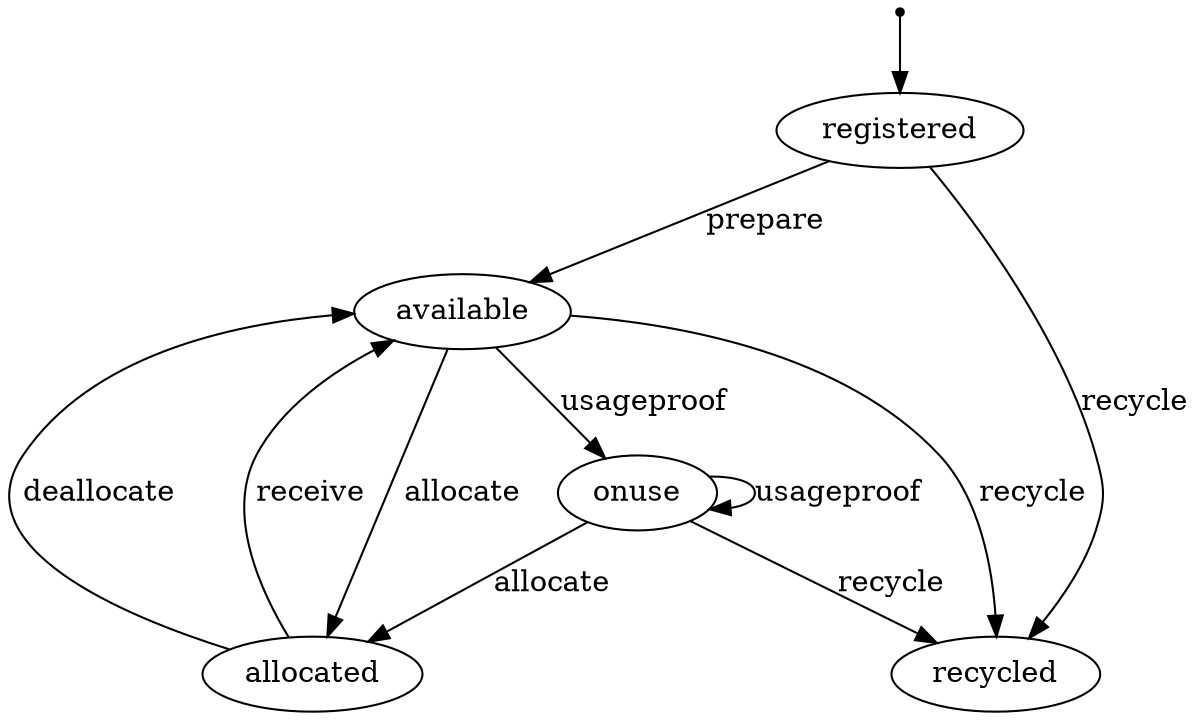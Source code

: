 /* ****************************************************************
    Run the following command to export dot file to PNG image
    (you need to have Graphviz installed in your system)
    $ dot -Tpng device-states.gv -o device-states.png
 ***************************************************************** */

digraph device_states {
    _start [ shape=point ];
    _start -> registered;


    registered -> available [label="prepare"];
    registered -> recycled [label="recycle"]

    available -> allocated [label="allocate"];
    available -> recycled [label="recycle"]

    allocated -> available [label="deallocate"];
    allocated -> available [label="receive"];

    available -> onuse [label="usageproof"]

    onuse -> onuse [label="usageproof"]
    onuse -> allocated [label="allocate"]
    onuse -> recycled [label="recycle"]


//    subgraph {
//        rank=min;
//        _start;
//        registered;
//    }
//
//    subgraph {
//        rank=same;
//        available;
//        allocated;
//    }
}

